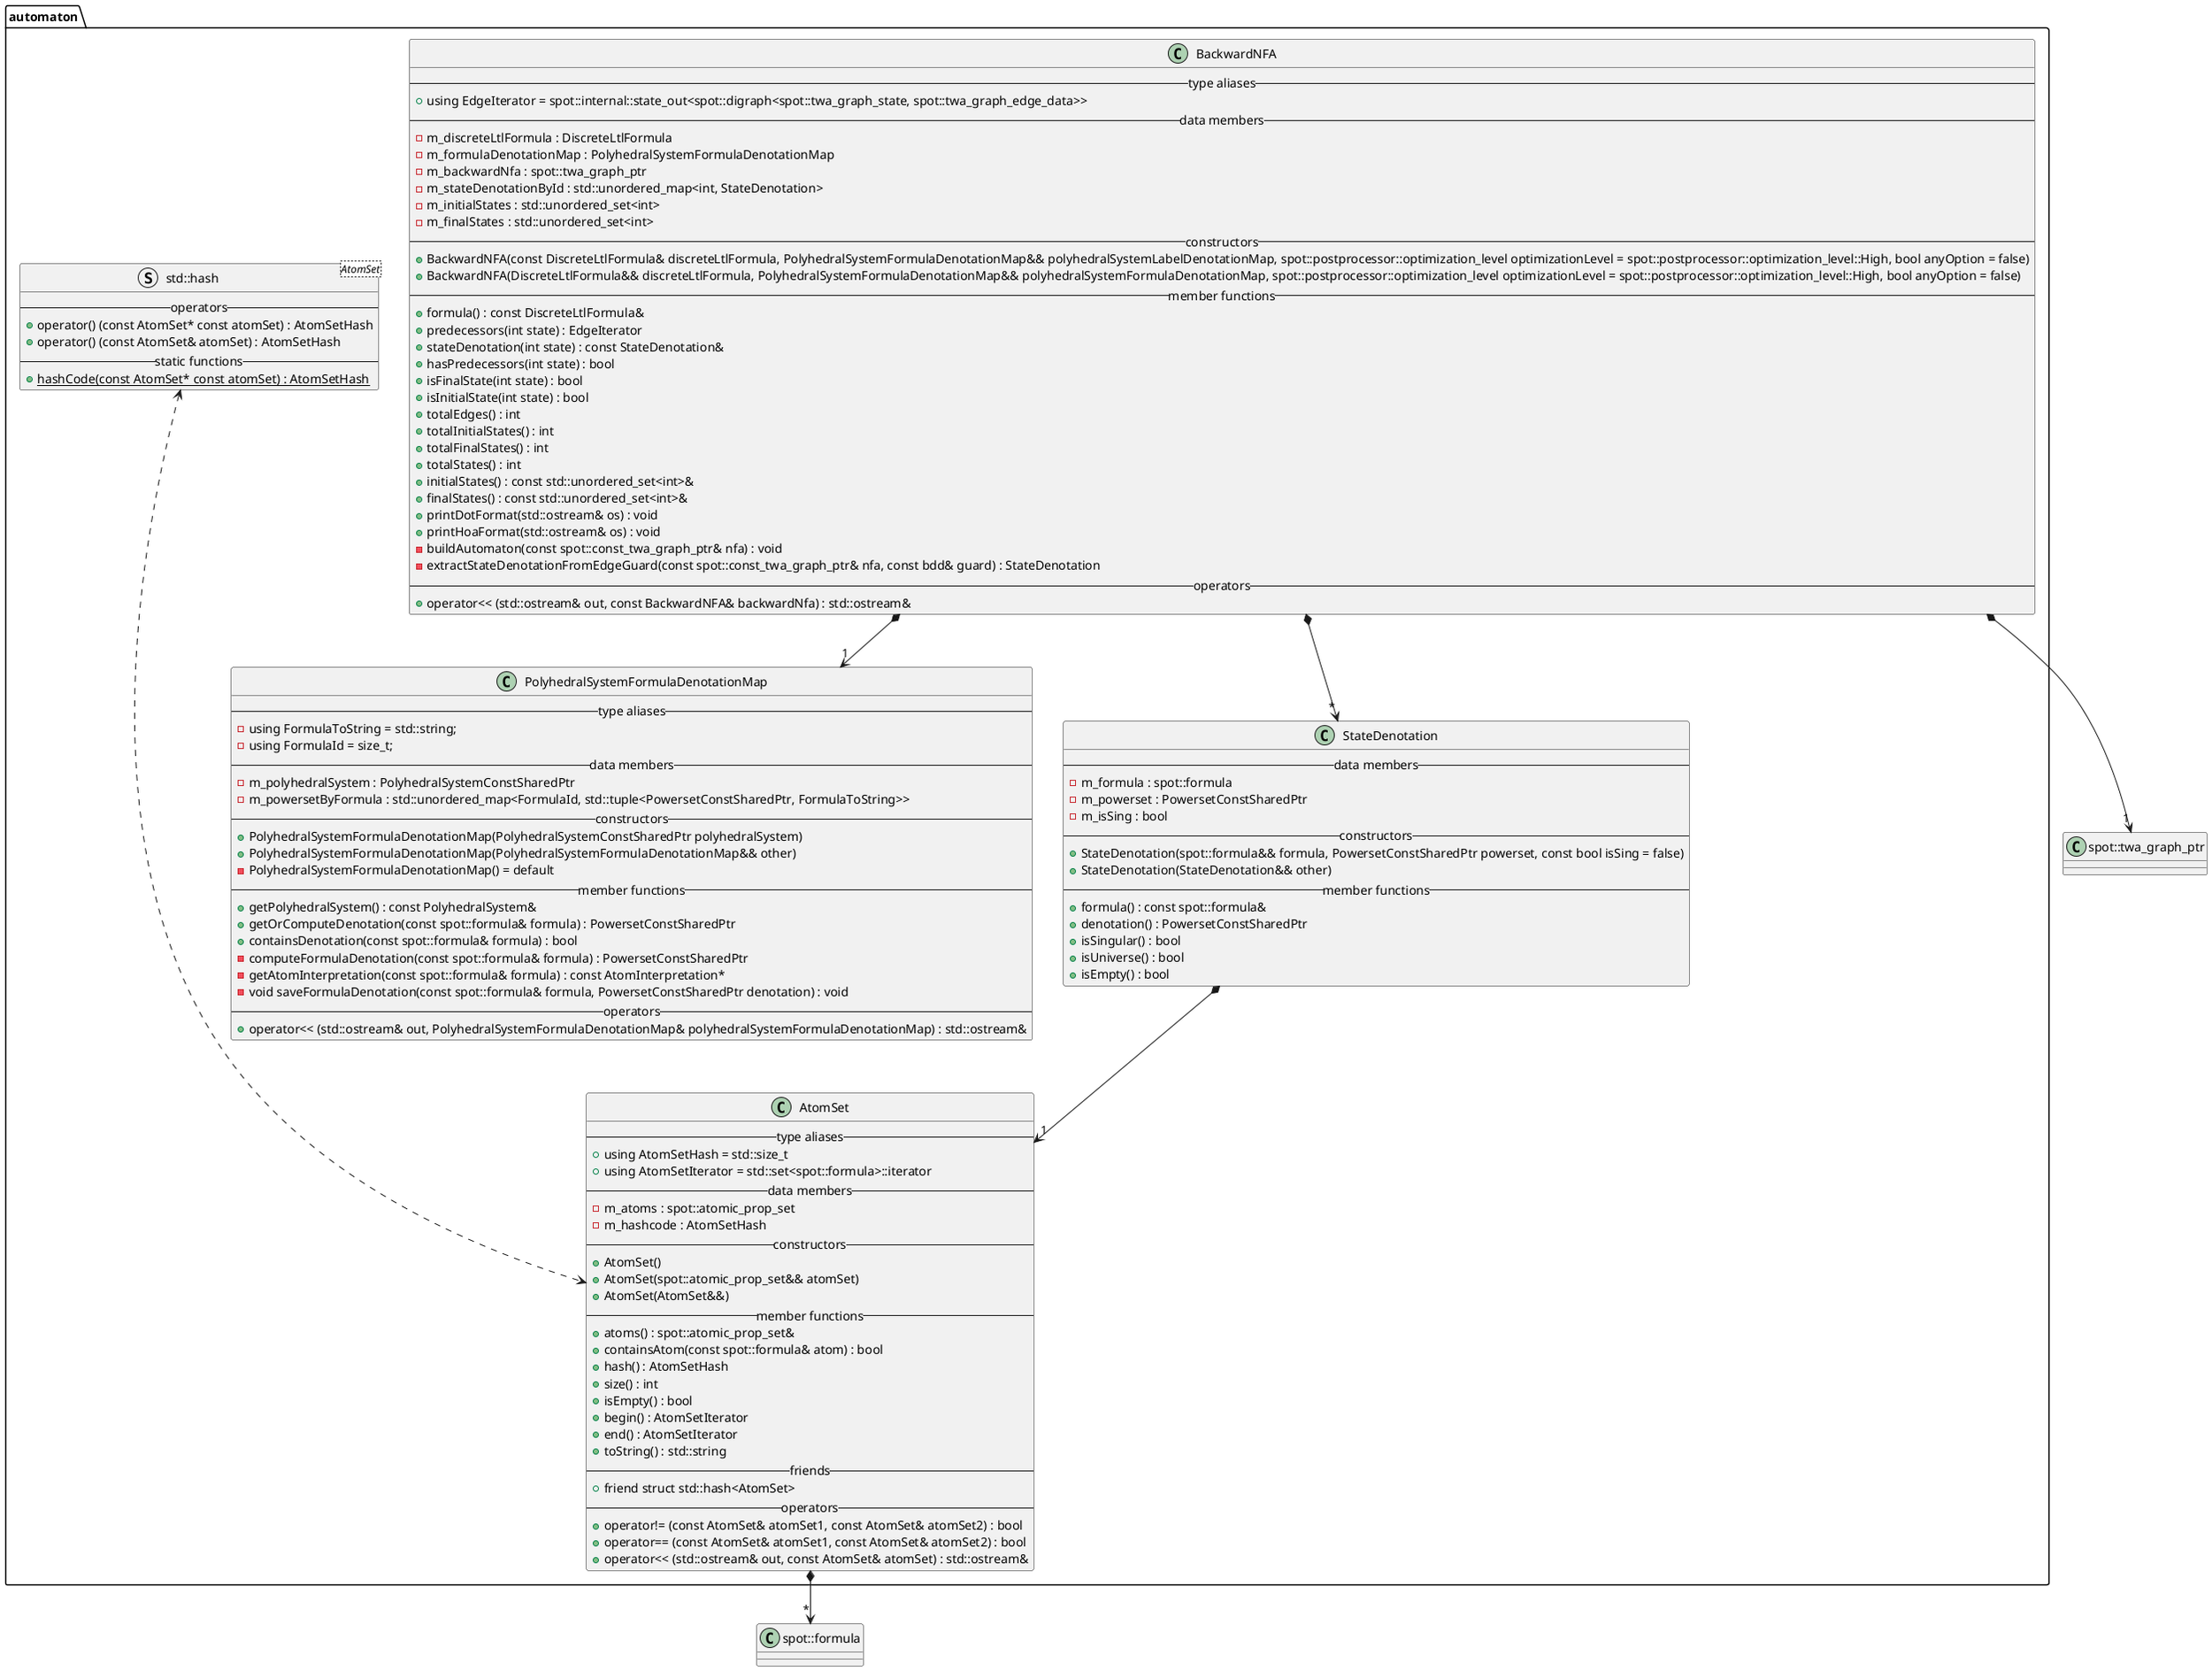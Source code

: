 @startuml

/' Objects '/
package automaton {
    class AtomSet {
        --type aliases--
        +using AtomSetHash = std::size_t
        +using AtomSetIterator = std::set<spot::formula>::iterator
        --data members--
        -m_atoms : spot::atomic_prop_set
        -m_hashcode : AtomSetHash
        --constructors--
        +AtomSet()
        +AtomSet(spot::atomic_prop_set&& atomSet)
        +AtomSet(AtomSet&&)
        --member functions--
        +atoms() : spot::atomic_prop_set&
        +containsAtom(const spot::formula& atom) : bool
        +hash() : AtomSetHash
        +size() : int
        +isEmpty() : bool
        +begin() : AtomSetIterator
        +end() : AtomSetIterator
        +toString() : std::string
        --friends--
        +friend struct std::hash<AtomSet>
        --operators--
        +operator!= (const AtomSet& atomSet1, const AtomSet& atomSet2) : bool
        +operator== (const AtomSet& atomSet1, const AtomSet& atomSet2) : bool
        +operator<< (std::ostream& out, const AtomSet& atomSet) : std::ostream&
    }

    class BackwardNFA {
        --type aliases--
        +using EdgeIterator = spot::internal::state_out<spot::digraph<spot::twa_graph_state, spot::twa_graph_edge_data>>
        --data members--
        -m_discreteLtlFormula : DiscreteLtlFormula
        -m_formulaDenotationMap : PolyhedralSystemFormulaDenotationMap
        -m_backwardNfa : spot::twa_graph_ptr
        -m_stateDenotationById : std::unordered_map<int, StateDenotation>
        -m_initialStates : std::unordered_set<int>
        -m_finalStates : std::unordered_set<int>
        --constructors--
        +BackwardNFA(const DiscreteLtlFormula& discreteLtlFormula, PolyhedralSystemFormulaDenotationMap&& polyhedralSystemLabelDenotationMap, spot::postprocessor::optimization_level optimizationLevel = spot::postprocessor::optimization_level::High, bool anyOption = false)
        +BackwardNFA(DiscreteLtlFormula&& discreteLtlFormula, PolyhedralSystemFormulaDenotationMap&& polyhedralSystemFormulaDenotationMap, spot::postprocessor::optimization_level optimizationLevel = spot::postprocessor::optimization_level::High, bool anyOption = false)
        --member functions--
        +formula() : const DiscreteLtlFormula&
        +predecessors(int state) : EdgeIterator
        +stateDenotation(int state) : const StateDenotation&
        +hasPredecessors(int state) : bool
        +isFinalState(int state) : bool
        +isInitialState(int state) : bool
        +totalEdges() : int
        +totalInitialStates() : int
        +totalFinalStates() : int
        +totalStates() : int
        +initialStates() : const std::unordered_set<int>&
        +finalStates() : const std::unordered_set<int>&
        +printDotFormat(std::ostream& os) : void
        +printHoaFormat(std::ostream& os) : void
        -buildAutomaton(const spot::const_twa_graph_ptr& nfa) : void
        -extractStateDenotationFromEdgeGuard(const spot::const_twa_graph_ptr& nfa, const bdd& guard) : StateDenotation
        --operators--
        +operator<< (std::ostream& out, const BackwardNFA& backwardNfa) : std::ostream&
    }

    class PolyhedralSystemFormulaDenotationMap {
        --type aliases--
        -using FormulaToString = std::string;
        -using FormulaId = size_t;
        --data members--
        -m_polyhedralSystem : PolyhedralSystemConstSharedPtr
        -m_powersetByFormula : std::unordered_map<FormulaId, std::tuple<PowersetConstSharedPtr, FormulaToString>>
        --constructors--
        +PolyhedralSystemFormulaDenotationMap(PolyhedralSystemConstSharedPtr polyhedralSystem)
        +PolyhedralSystemFormulaDenotationMap(PolyhedralSystemFormulaDenotationMap&& other)
        -PolyhedralSystemFormulaDenotationMap() = default
        --member functions--
        +getPolyhedralSystem() : const PolyhedralSystem&
        +getOrComputeDenotation(const spot::formula& formula) : PowersetConstSharedPtr
        +containsDenotation(const spot::formula& formula) : bool
        -computeFormulaDenotation(const spot::formula& formula) : PowersetConstSharedPtr
        -getAtomInterpretation(const spot::formula& formula) : const AtomInterpretation*
        -void saveFormulaDenotation(const spot::formula& formula, PowersetConstSharedPtr denotation) : void
        --operators--
        +operator<< (std::ostream& out, PolyhedralSystemFormulaDenotationMap& polyhedralSystemFormulaDenotationMap) : std::ostream&
    }

    class StateDenotation {
        --data members--
        -m_formula : spot::formula
        -m_powerset : PowersetConstSharedPtr
        -m_isSing : bool
        --constructors--
        +StateDenotation(spot::formula&& formula, PowersetConstSharedPtr powerset, const bool isSing = false)
        +StateDenotation(StateDenotation&& other)
        --member functions--
        +formula() : const spot::formula&
        +denotation() : PowersetConstSharedPtr
        +isSingular() : bool
        +isUniverse() : bool
        +isEmpty() : bool
    }

    struct std::hash<AtomSet> {
        --operators--
        +operator() (const AtomSet* const atomSet) : AtomSetHash
        +operator() (const AtomSet& atomSet) : AtomSetHash
        --static functions--
        +{static} hashCode(const AtomSet* const atomSet) : AtomSetHash
    }
}

class spot::twa_graph_ptr {}
class spot::formula {}

BackwardNFA *--> "1" spot::twa_graph_ptr
BackwardNFA *--> "1" PolyhedralSystemFormulaDenotationMap
BackwardNFA *--> "*" StateDenotation
StateDenotation *--> "1" AtomSet
AtomSet *--> "*" spot::formula
std::hash <...> AtomSet
@enduml
